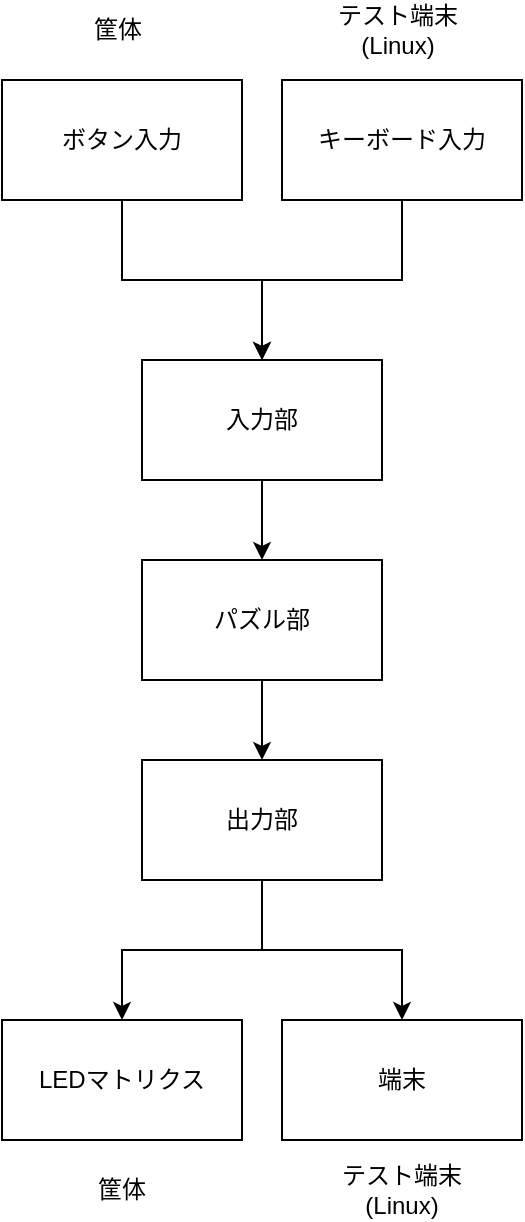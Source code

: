 <mxfile version="15.5.0" type="device"><diagram id="ldFrBIPEFKBZqfwFfbEk" name="Page-1"><mxGraphModel dx="1273" dy="938" grid="1" gridSize="10" guides="1" tooltips="1" connect="1" arrows="1" fold="1" page="1" pageScale="1" pageWidth="827" pageHeight="1169" math="0" shadow="0"><root><mxCell id="0"/><mxCell id="1" parent="0"/><mxCell id="AWyPb6q3SB8XAgJ9JDJO-3" value="" style="edgeStyle=orthogonalEdgeStyle;rounded=0;orthogonalLoop=1;jettySize=auto;html=1;" edge="1" parent="1" source="AWyPb6q3SB8XAgJ9JDJO-1" target="AWyPb6q3SB8XAgJ9JDJO-2"><mxGeometry relative="1" as="geometry"/></mxCell><mxCell id="AWyPb6q3SB8XAgJ9JDJO-1" value="ボタン入力" style="rounded=0;whiteSpace=wrap;html=1;" vertex="1" parent="1"><mxGeometry x="284" y="320" width="120" height="60" as="geometry"/></mxCell><mxCell id="AWyPb6q3SB8XAgJ9JDJO-5" value="" style="edgeStyle=orthogonalEdgeStyle;rounded=0;orthogonalLoop=1;jettySize=auto;html=1;entryX=0.5;entryY=0;entryDx=0;entryDy=0;" edge="1" parent="1" source="AWyPb6q3SB8XAgJ9JDJO-2" target="AWyPb6q3SB8XAgJ9JDJO-13"><mxGeometry relative="1" as="geometry"><mxPoint x="414" y="570" as="targetPoint"/></mxGeometry></mxCell><mxCell id="AWyPb6q3SB8XAgJ9JDJO-2" value="入力部" style="rounded=0;whiteSpace=wrap;html=1;" vertex="1" parent="1"><mxGeometry x="354" y="460" width="120" height="60" as="geometry"/></mxCell><mxCell id="AWyPb6q3SB8XAgJ9JDJO-7" value="" style="edgeStyle=orthogonalEdgeStyle;rounded=0;orthogonalLoop=1;jettySize=auto;html=1;" edge="1" parent="1" source="AWyPb6q3SB8XAgJ9JDJO-4" target="AWyPb6q3SB8XAgJ9JDJO-6"><mxGeometry relative="1" as="geometry"/></mxCell><mxCell id="AWyPb6q3SB8XAgJ9JDJO-9" value="" style="edgeStyle=orthogonalEdgeStyle;rounded=0;orthogonalLoop=1;jettySize=auto;html=1;" edge="1" parent="1" source="AWyPb6q3SB8XAgJ9JDJO-4" target="AWyPb6q3SB8XAgJ9JDJO-8"><mxGeometry relative="1" as="geometry"/></mxCell><mxCell id="AWyPb6q3SB8XAgJ9JDJO-4" value="出力部" style="rounded=0;whiteSpace=wrap;html=1;" vertex="1" parent="1"><mxGeometry x="354" y="660" width="120" height="60" as="geometry"/></mxCell><mxCell id="AWyPb6q3SB8XAgJ9JDJO-6" value="LEDマトリクス" style="rounded=0;whiteSpace=wrap;html=1;" vertex="1" parent="1"><mxGeometry x="284" y="790" width="120" height="60" as="geometry"/></mxCell><mxCell id="AWyPb6q3SB8XAgJ9JDJO-8" value="端末" style="rounded=0;whiteSpace=wrap;html=1;" vertex="1" parent="1"><mxGeometry x="424" y="790" width="120" height="60" as="geometry"/></mxCell><mxCell id="AWyPb6q3SB8XAgJ9JDJO-11" value="" style="edgeStyle=orthogonalEdgeStyle;rounded=0;orthogonalLoop=1;jettySize=auto;html=1;entryX=0.5;entryY=0;entryDx=0;entryDy=0;" edge="1" parent="1" source="AWyPb6q3SB8XAgJ9JDJO-12" target="AWyPb6q3SB8XAgJ9JDJO-2"><mxGeometry relative="1" as="geometry"><mxPoint x="564" y="450" as="targetPoint"/></mxGeometry></mxCell><mxCell id="AWyPb6q3SB8XAgJ9JDJO-12" value="キーボード入力" style="rounded=0;whiteSpace=wrap;html=1;" vertex="1" parent="1"><mxGeometry x="424" y="320" width="120" height="60" as="geometry"/></mxCell><mxCell id="AWyPb6q3SB8XAgJ9JDJO-13" value="パズル部" style="rounded=0;whiteSpace=wrap;html=1;" vertex="1" parent="1"><mxGeometry x="354" y="560" width="120" height="60" as="geometry"/></mxCell><mxCell id="AWyPb6q3SB8XAgJ9JDJO-15" value="" style="edgeStyle=orthogonalEdgeStyle;rounded=0;orthogonalLoop=1;jettySize=auto;html=1;entryX=0.5;entryY=0;entryDx=0;entryDy=0;exitX=0.5;exitY=1;exitDx=0;exitDy=0;" edge="1" parent="1" source="AWyPb6q3SB8XAgJ9JDJO-13" target="AWyPb6q3SB8XAgJ9JDJO-4"><mxGeometry relative="1" as="geometry"><mxPoint x="424" y="520" as="sourcePoint"/><mxPoint x="424" y="570" as="targetPoint"/></mxGeometry></mxCell><mxCell id="AWyPb6q3SB8XAgJ9JDJO-16" value="筐体" style="text;html=1;strokeColor=none;fillColor=none;align=center;verticalAlign=middle;whiteSpace=wrap;rounded=0;" vertex="1" parent="1"><mxGeometry x="311.5" y="280" width="60" height="30" as="geometry"/></mxCell><mxCell id="AWyPb6q3SB8XAgJ9JDJO-17" value="テスト端末(Linux)" style="text;html=1;strokeColor=none;fillColor=none;align=center;verticalAlign=middle;whiteSpace=wrap;rounded=0;" vertex="1" parent="1"><mxGeometry x="446.5" y="280" width="70" height="30" as="geometry"/></mxCell><mxCell id="AWyPb6q3SB8XAgJ9JDJO-18" value="筐体" style="text;html=1;strokeColor=none;fillColor=none;align=center;verticalAlign=middle;whiteSpace=wrap;rounded=0;" vertex="1" parent="1"><mxGeometry x="314" y="860" width="60" height="30" as="geometry"/></mxCell><mxCell id="AWyPb6q3SB8XAgJ9JDJO-19" value="テスト端末(Linux)" style="text;html=1;strokeColor=none;fillColor=none;align=center;verticalAlign=middle;whiteSpace=wrap;rounded=0;" vertex="1" parent="1"><mxGeometry x="449" y="860" width="70" height="30" as="geometry"/></mxCell></root></mxGraphModel></diagram></mxfile>